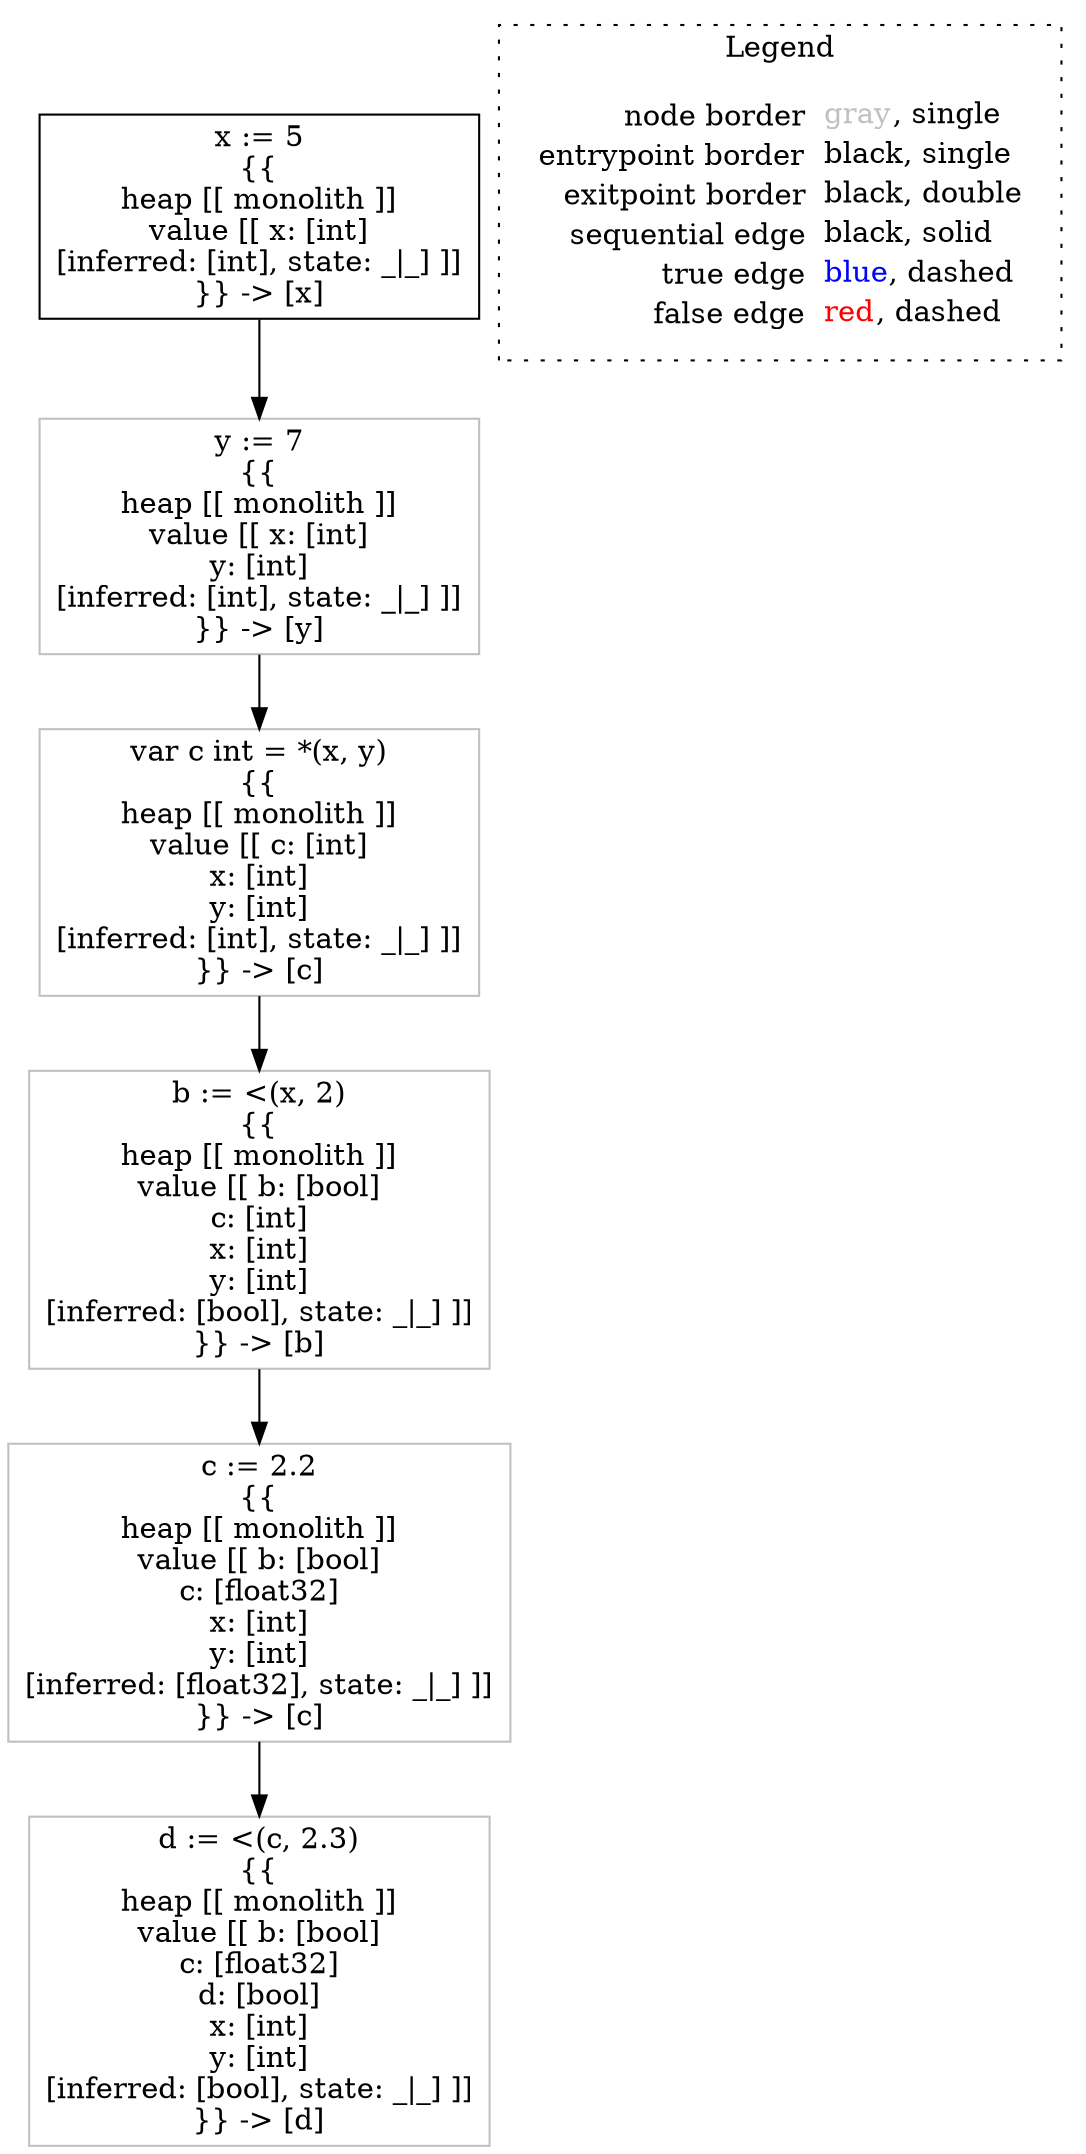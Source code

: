 digraph {
	"node0" [shape="rect",color="black",label=<x := 5<BR/>{{<BR/>heap [[ monolith ]]<BR/>value [[ x: [int]<BR/>[inferred: [int], state: _|_] ]]<BR/>}} -&gt; [x]>];
	"node1" [shape="rect",color="gray",label=<d := &lt;(c, 2.3)<BR/>{{<BR/>heap [[ monolith ]]<BR/>value [[ b: [bool]<BR/>c: [float32]<BR/>d: [bool]<BR/>x: [int]<BR/>y: [int]<BR/>[inferred: [bool], state: _|_] ]]<BR/>}} -&gt; [d]>];
	"node2" [shape="rect",color="gray",label=<y := 7<BR/>{{<BR/>heap [[ monolith ]]<BR/>value [[ x: [int]<BR/>y: [int]<BR/>[inferred: [int], state: _|_] ]]<BR/>}} -&gt; [y]>];
	"node3" [shape="rect",color="gray",label=<c := 2.2<BR/>{{<BR/>heap [[ monolith ]]<BR/>value [[ b: [bool]<BR/>c: [float32]<BR/>x: [int]<BR/>y: [int]<BR/>[inferred: [float32], state: _|_] ]]<BR/>}} -&gt; [c]>];
	"node4" [shape="rect",color="gray",label=<var c int = *(x, y)<BR/>{{<BR/>heap [[ monolith ]]<BR/>value [[ c: [int]<BR/>x: [int]<BR/>y: [int]<BR/>[inferred: [int], state: _|_] ]]<BR/>}} -&gt; [c]>];
	"node5" [shape="rect",color="gray",label=<b := &lt;(x, 2)<BR/>{{<BR/>heap [[ monolith ]]<BR/>value [[ b: [bool]<BR/>c: [int]<BR/>x: [int]<BR/>y: [int]<BR/>[inferred: [bool], state: _|_] ]]<BR/>}} -&gt; [b]>];
	"node0" -> "node2" [color="black"];
	"node2" -> "node4" [color="black"];
	"node3" -> "node1" [color="black"];
	"node4" -> "node5" [color="black"];
	"node5" -> "node3" [color="black"];
subgraph cluster_legend {
	label="Legend";
	style=dotted;
	node [shape=plaintext];
	"legend" [label=<<table border="0" cellpadding="2" cellspacing="0" cellborder="0"><tr><td align="right">node border&nbsp;</td><td align="left"><font color="gray">gray</font>, single</td></tr><tr><td align="right">entrypoint border&nbsp;</td><td align="left"><font color="black">black</font>, single</td></tr><tr><td align="right">exitpoint border&nbsp;</td><td align="left"><font color="black">black</font>, double</td></tr><tr><td align="right">sequential edge&nbsp;</td><td align="left"><font color="black">black</font>, solid</td></tr><tr><td align="right">true edge&nbsp;</td><td align="left"><font color="blue">blue</font>, dashed</td></tr><tr><td align="right">false edge&nbsp;</td><td align="left"><font color="red">red</font>, dashed</td></tr></table>>];
}

}
